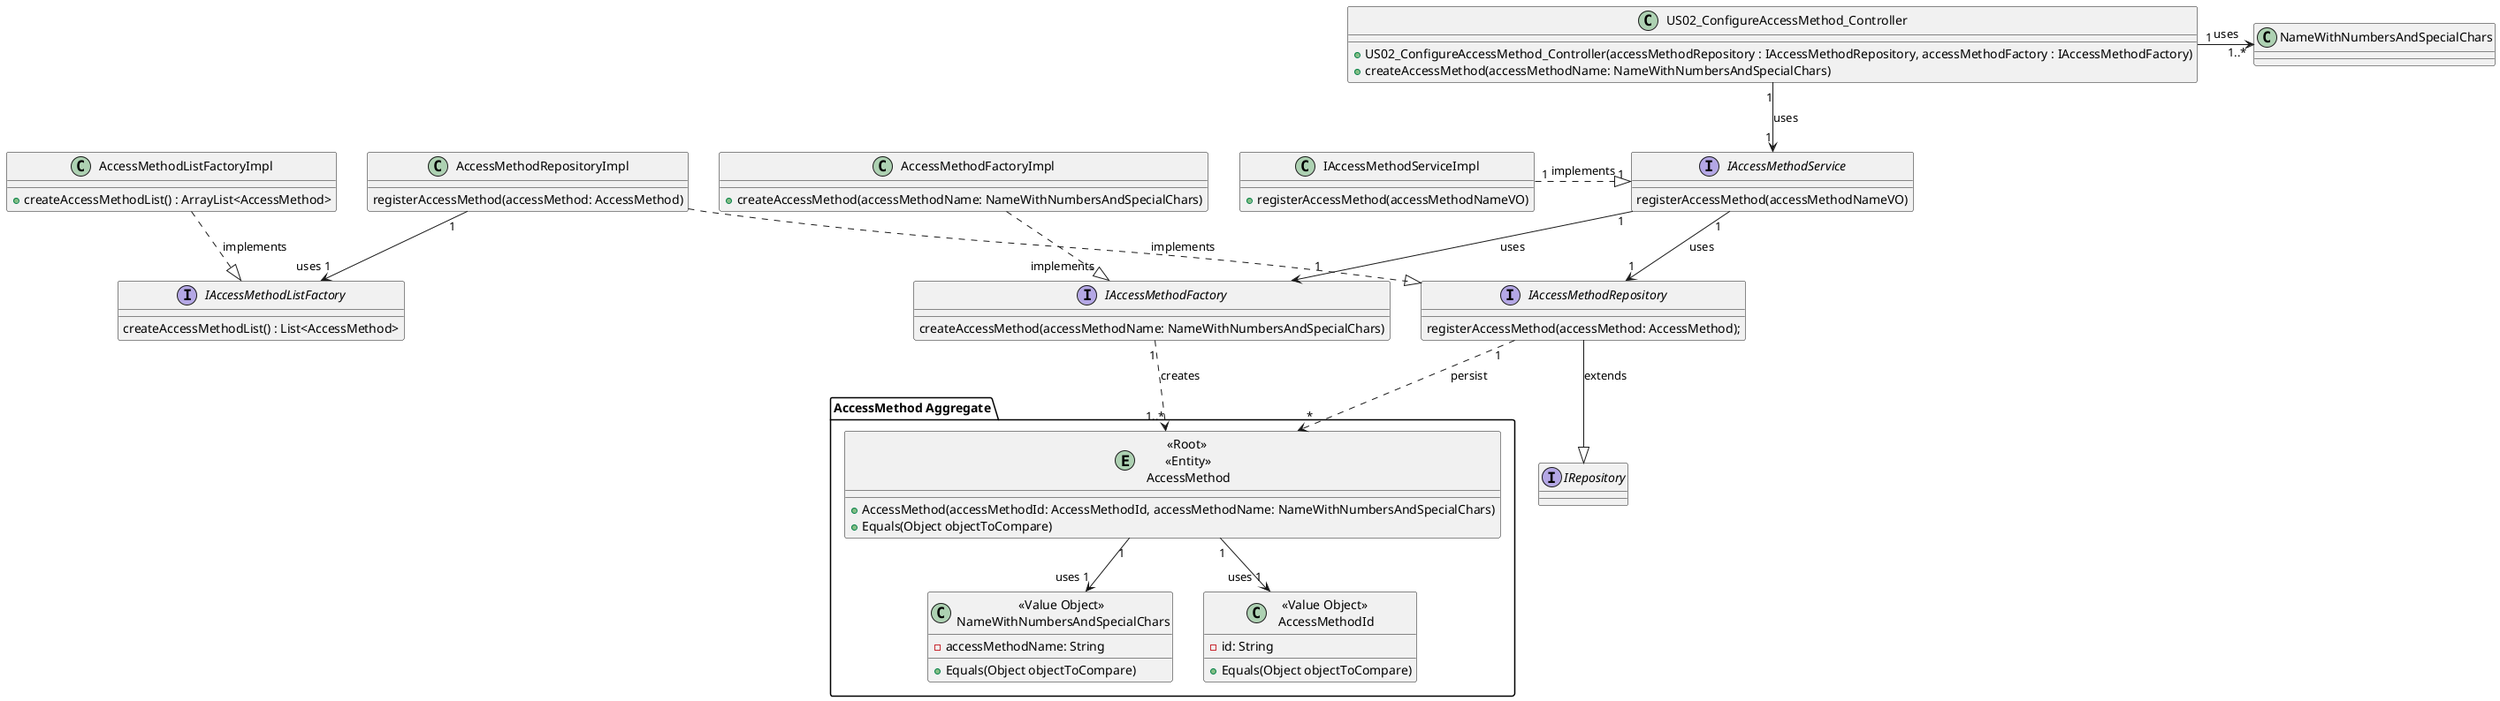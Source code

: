 @startuml

package "AccessMethod Aggregate" {
    entity "<<Root>>\n <<Entity>>\n AccessMethod" as AME{
    + AccessMethod(accessMethodId: AccessMethodId, accessMethodName: NameWithNumbersAndSpecialChars)
    + Equals(Object objectToCompare)
    }
    class "<<Value Object>>\n NameWithNumbersAndSpecialChars" as VOName{
        - accessMethodName: String
        + Equals(Object objectToCompare)
    }

    class "<<Value Object>>\n AccessMethodId" as VOId{
        - id: String
        + Equals(Object objectToCompare)
    }
}

'uses
AME "1" --> "uses 1" VOName
AME "1" --> "uses 1" VOId


interface IAccessMethodService{
    registerAccessMethod(accessMethodNameVO)
}

class IAccessMethodServiceImpl{
    + registerAccessMethod(accessMethodNameVO)
}

interface IAccessMethodFactory {
    createAccessMethod(accessMethodName: NameWithNumbersAndSpecialChars)
}

class AccessMethodFactoryImpl {
     +createAccessMethod(accessMethodName: NameWithNumbersAndSpecialChars)
}
'implements
AccessMethodFactoryImpl ..|> "implements"  IAccessMethodFactory


Interface IAccessMethodListFactory {
 createAccessMethodList() : List<AccessMethod>
}

class AccessMethodListFactoryImpl {
    +createAccessMethodList() : ArrayList<AccessMethod>
}
'implements
AccessMethodListFactoryImpl ..|> IAccessMethodListFactory : implements


Interface IRepository{
}
Interface IAccessMethodRepository{
    registerAccessMethod(accessMethod: AccessMethod);
}

'extends
IAccessMethodRepository --|> IRepository : extends

class AccessMethodRepositoryImpl {
    registerAccessMethod(accessMethod: AccessMethod)
}

'implements
AccessMethodRepositoryImpl ..|>  IAccessMethodRepository : implements

'uses
AccessMethodRepositoryImpl "1" --> "uses 1" IAccessMethodListFactory

class US02_ConfigureAccessMethod_Controller {
    +US02_ConfigureAccessMethod_Controller(accessMethodRepository : IAccessMethodRepository, accessMethodFactory : IAccessMethodFactory)
    +createAccessMethod(accessMethodName: NameWithNumbersAndSpecialChars)
}

class NameWithNumbersAndSpecialChars {
}

US02_ConfigureAccessMethod_Controller "1"->"1..*"NameWithNumbersAndSpecialChars: uses
IAccessMethodFactory "1" ..> "1..*" AME : creates
IAccessMethodRepository "1"..> "*" AME: persist
US02_ConfigureAccessMethod_Controller "1"-down->"1" IAccessMethodService: uses
IAccessMethodService "1"--> "1" IAccessMethodRepository : uses
IAccessMethodService "1"--> "1" IAccessMethodFactory : uses
IAccessMethodServiceImpl "1"-right..|>"1" IAccessMethodService: implements
@enduml